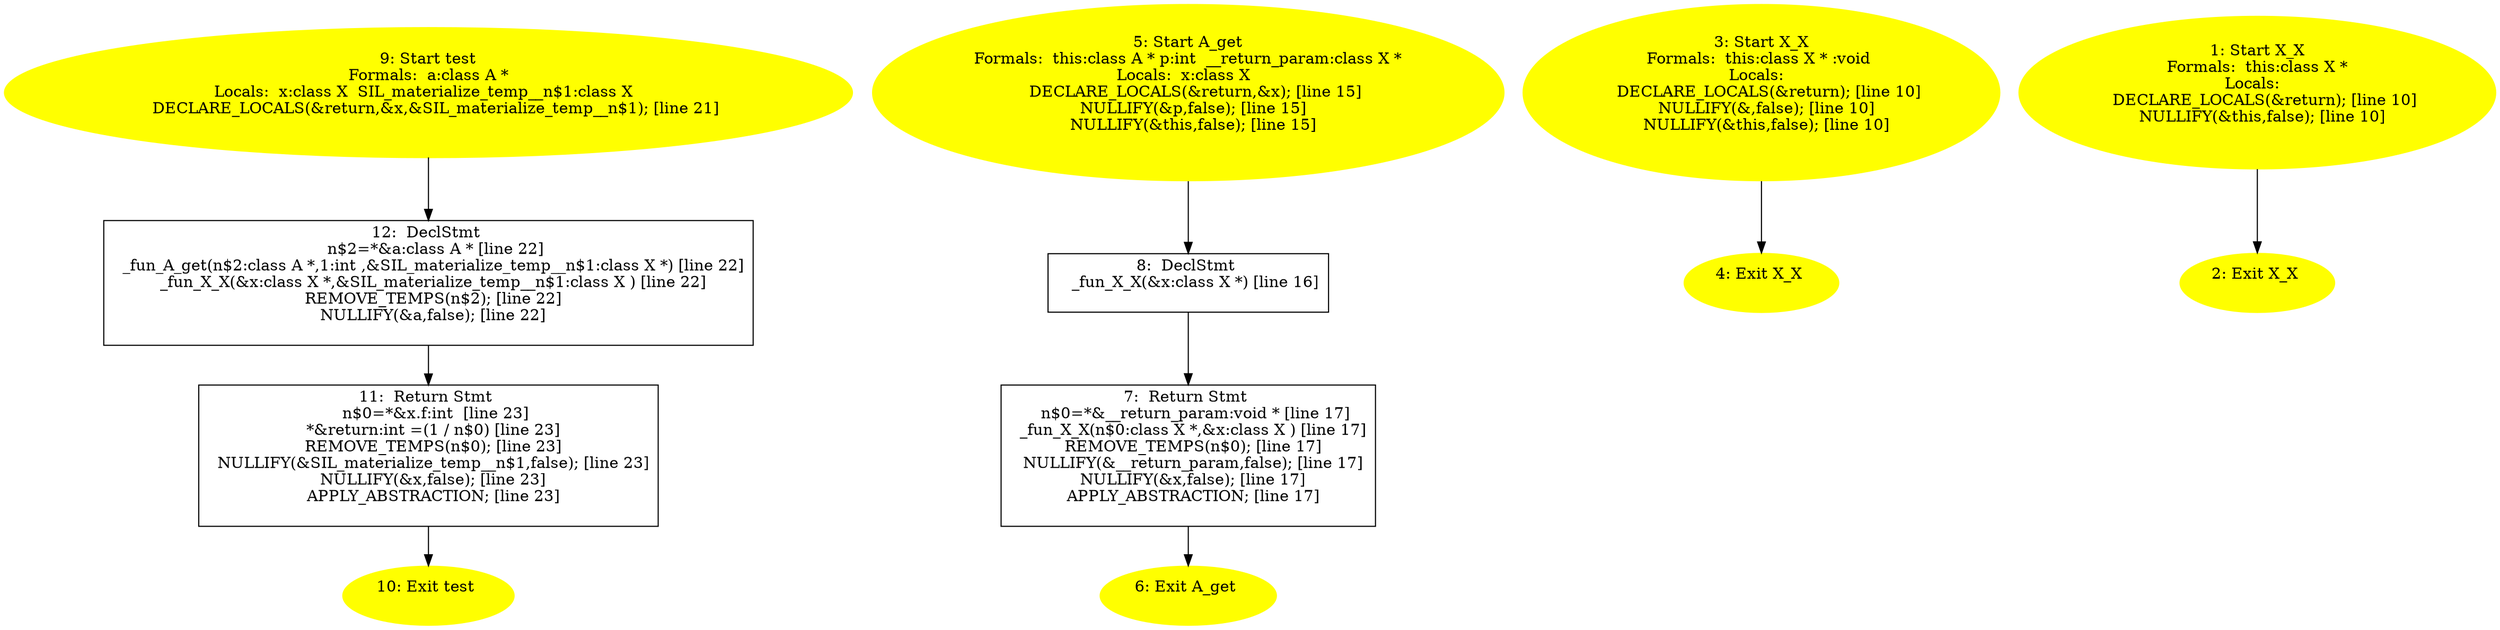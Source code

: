 digraph iCFG {
12 [label="12:  DeclStmt \n   n$2=*&a:class A * [line 22]\n  _fun_A_get(n$2:class A *,1:int ,&SIL_materialize_temp__n$1:class X *) [line 22]\n  _fun_X_X(&x:class X *,&SIL_materialize_temp__n$1:class X ) [line 22]\n  REMOVE_TEMPS(n$2); [line 22]\n  NULLIFY(&a,false); [line 22]\n " shape="box"]
	

	 12 -> 11 ;
11 [label="11:  Return Stmt \n   n$0=*&x.f:int  [line 23]\n  *&return:int =(1 / n$0) [line 23]\n  REMOVE_TEMPS(n$0); [line 23]\n  NULLIFY(&SIL_materialize_temp__n$1,false); [line 23]\n  NULLIFY(&x,false); [line 23]\n  APPLY_ABSTRACTION; [line 23]\n " shape="box"]
	

	 11 -> 10 ;
10 [label="10: Exit test \n  " color=yellow style=filled]
	

9 [label="9: Start test\nFormals:  a:class A *\nLocals:  x:class X  SIL_materialize_temp__n$1:class X  \n   DECLARE_LOCALS(&return,&x,&SIL_materialize_temp__n$1); [line 21]\n " color=yellow style=filled]
	

	 9 -> 12 ;
8 [label="8:  DeclStmt \n   _fun_X_X(&x:class X *) [line 16]\n " shape="box"]
	

	 8 -> 7 ;
7 [label="7:  Return Stmt \n   n$0=*&__return_param:void * [line 17]\n  _fun_X_X(n$0:class X *,&x:class X ) [line 17]\n  REMOVE_TEMPS(n$0); [line 17]\n  NULLIFY(&__return_param,false); [line 17]\n  NULLIFY(&x,false); [line 17]\n  APPLY_ABSTRACTION; [line 17]\n " shape="box"]
	

	 7 -> 6 ;
6 [label="6: Exit A_get \n  " color=yellow style=filled]
	

5 [label="5: Start A_get\nFormals:  this:class A * p:int  __return_param:class X *\nLocals:  x:class X  \n   DECLARE_LOCALS(&return,&x); [line 15]\n  NULLIFY(&p,false); [line 15]\n  NULLIFY(&this,false); [line 15]\n " color=yellow style=filled]
	

	 5 -> 8 ;
4 [label="4: Exit X_X \n  " color=yellow style=filled]
	

3 [label="3: Start X_X\nFormals:  this:class X * :void \nLocals:  \n   DECLARE_LOCALS(&return); [line 10]\n  NULLIFY(&,false); [line 10]\n  NULLIFY(&this,false); [line 10]\n " color=yellow style=filled]
	

	 3 -> 4 ;
2 [label="2: Exit X_X \n  " color=yellow style=filled]
	

1 [label="1: Start X_X\nFormals:  this:class X *\nLocals:  \n   DECLARE_LOCALS(&return); [line 10]\n  NULLIFY(&this,false); [line 10]\n " color=yellow style=filled]
	

	 1 -> 2 ;
}
